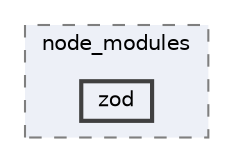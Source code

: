 digraph "C:/Users/arisc/OneDrive/Documents/GitHub/FINAL/EcoEats-Project/node_modules/zod"
{
 // LATEX_PDF_SIZE
  bgcolor="transparent";
  edge [fontname=Helvetica,fontsize=10,labelfontname=Helvetica,labelfontsize=10];
  node [fontname=Helvetica,fontsize=10,shape=box,height=0.2,width=0.4];
  compound=true
  subgraph clusterdir_5091f2b68170d33f954320199e2fed0a {
    graph [ bgcolor="#edf0f7", pencolor="grey50", label="node_modules", fontname=Helvetica,fontsize=10 style="filled,dashed", URL="dir_5091f2b68170d33f954320199e2fed0a.html",tooltip=""]
  dir_e31cc71f3108e0f512e12f0f3e36d070 [label="zod", fillcolor="#edf0f7", color="grey25", style="filled,bold", URL="dir_e31cc71f3108e0f512e12f0f3e36d070.html",tooltip=""];
  }
}

